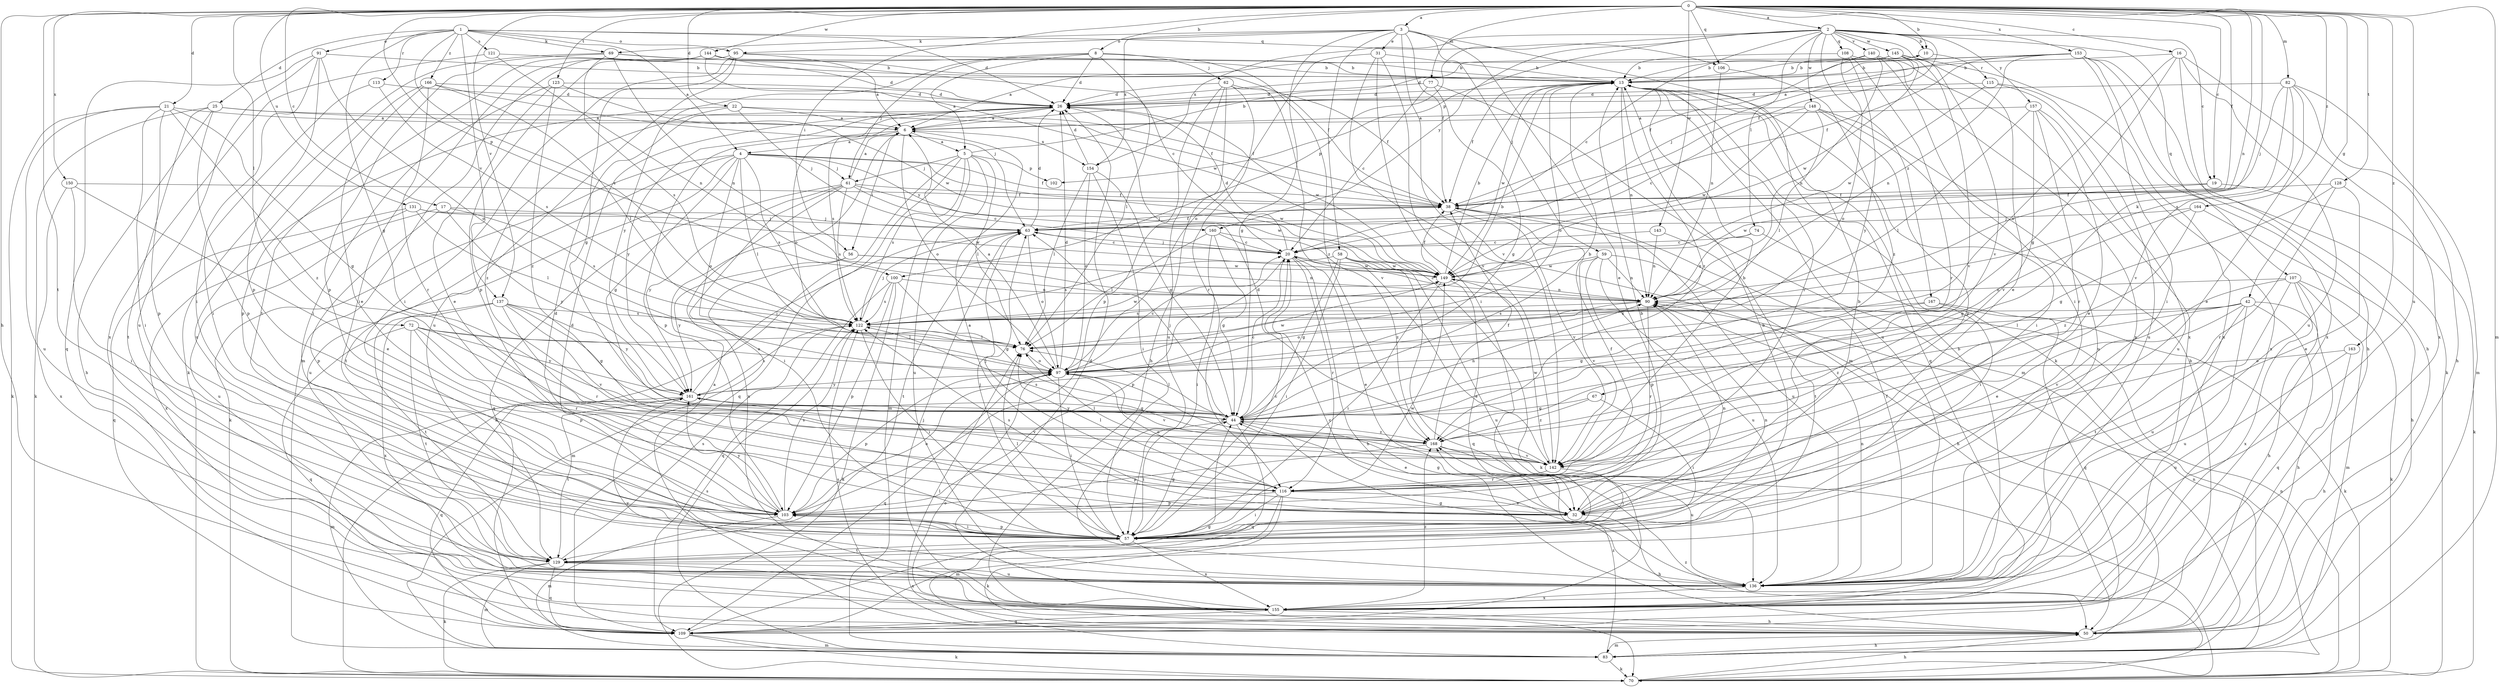 strict digraph  {
0;
1;
2;
3;
4;
5;
6;
8;
10;
13;
16;
17;
19;
20;
21;
22;
25;
26;
31;
32;
38;
42;
44;
50;
56;
57;
58;
59;
61;
62;
63;
67;
69;
70;
72;
74;
76;
77;
82;
83;
90;
91;
95;
97;
100;
102;
103;
106;
107;
108;
109;
113;
115;
116;
121;
122;
123;
128;
129;
131;
136;
137;
140;
142;
143;
144;
145;
148;
149;
150;
153;
154;
155;
157;
160;
161;
163;
164;
166;
167;
168;
0 -> 2  [label=a];
0 -> 3  [label=a];
0 -> 8  [label=b];
0 -> 10  [label=b];
0 -> 16  [label=c];
0 -> 17  [label=c];
0 -> 19  [label=c];
0 -> 21  [label=d];
0 -> 22  [label=d];
0 -> 38  [label=f];
0 -> 42  [label=g];
0 -> 50  [label=h];
0 -> 56  [label=i];
0 -> 67  [label=k];
0 -> 72  [label=l];
0 -> 77  [label=m];
0 -> 82  [label=m];
0 -> 83  [label=m];
0 -> 90  [label=n];
0 -> 100  [label=p];
0 -> 106  [label=q];
0 -> 123  [label=t];
0 -> 128  [label=t];
0 -> 129  [label=t];
0 -> 131  [label=u];
0 -> 136  [label=u];
0 -> 137  [label=v];
0 -> 143  [label=w];
0 -> 144  [label=w];
0 -> 150  [label=x];
0 -> 153  [label=x];
0 -> 163  [label=z];
0 -> 164  [label=z];
1 -> 4  [label=a];
1 -> 25  [label=d];
1 -> 26  [label=d];
1 -> 44  [label=g];
1 -> 69  [label=k];
1 -> 91  [label=o];
1 -> 95  [label=o];
1 -> 106  [label=q];
1 -> 113  [label=r];
1 -> 121  [label=s];
1 -> 122  [label=s];
1 -> 137  [label=v];
1 -> 166  [label=z];
2 -> 10  [label=b];
2 -> 19  [label=c];
2 -> 20  [label=c];
2 -> 38  [label=f];
2 -> 74  [label=l];
2 -> 100  [label=p];
2 -> 102  [label=p];
2 -> 107  [label=q];
2 -> 108  [label=q];
2 -> 140  [label=v];
2 -> 142  [label=v];
2 -> 145  [label=w];
2 -> 148  [label=w];
2 -> 154  [label=x];
2 -> 157  [label=y];
2 -> 160  [label=y];
2 -> 167  [label=z];
3 -> 31  [label=e];
3 -> 32  [label=e];
3 -> 38  [label=f];
3 -> 44  [label=g];
3 -> 58  [label=j];
3 -> 59  [label=j];
3 -> 69  [label=k];
3 -> 70  [label=k];
3 -> 95  [label=o];
3 -> 142  [label=v];
3 -> 154  [label=x];
4 -> 38  [label=f];
4 -> 44  [label=g];
4 -> 61  [label=j];
4 -> 70  [label=k];
4 -> 76  [label=l];
4 -> 97  [label=o];
4 -> 122  [label=s];
4 -> 129  [label=t];
4 -> 136  [label=u];
4 -> 149  [label=w];
4 -> 160  [label=y];
5 -> 10  [label=b];
5 -> 61  [label=j];
5 -> 70  [label=k];
5 -> 76  [label=l];
5 -> 83  [label=m];
5 -> 102  [label=p];
5 -> 109  [label=q];
5 -> 122  [label=s];
5 -> 136  [label=u];
6 -> 4  [label=a];
6 -> 5  [label=a];
6 -> 56  [label=i];
6 -> 97  [label=o];
6 -> 103  [label=p];
6 -> 154  [label=x];
8 -> 5  [label=a];
8 -> 26  [label=d];
8 -> 61  [label=j];
8 -> 62  [label=j];
8 -> 76  [label=l];
8 -> 161  [label=y];
8 -> 168  [label=z];
10 -> 13  [label=b];
10 -> 115  [label=r];
13 -> 26  [label=d];
13 -> 38  [label=f];
13 -> 90  [label=n];
13 -> 97  [label=o];
13 -> 109  [label=q];
13 -> 116  [label=r];
13 -> 136  [label=u];
13 -> 149  [label=w];
13 -> 168  [label=z];
16 -> 13  [label=b];
16 -> 44  [label=g];
16 -> 50  [label=h];
16 -> 97  [label=o];
16 -> 136  [label=u];
16 -> 155  [label=x];
17 -> 63  [label=j];
17 -> 103  [label=p];
17 -> 122  [label=s];
17 -> 136  [label=u];
17 -> 161  [label=y];
19 -> 38  [label=f];
19 -> 70  [label=k];
19 -> 149  [label=w];
20 -> 26  [label=d];
20 -> 32  [label=e];
20 -> 50  [label=h];
20 -> 63  [label=j];
20 -> 103  [label=p];
20 -> 116  [label=r];
20 -> 149  [label=w];
21 -> 6  [label=a];
21 -> 44  [label=g];
21 -> 57  [label=i];
21 -> 70  [label=k];
21 -> 103  [label=p];
21 -> 136  [label=u];
21 -> 168  [label=z];
22 -> 6  [label=a];
22 -> 38  [label=f];
22 -> 63  [label=j];
22 -> 103  [label=p];
22 -> 168  [label=z];
25 -> 6  [label=a];
25 -> 38  [label=f];
25 -> 50  [label=h];
25 -> 70  [label=k];
25 -> 103  [label=p];
25 -> 129  [label=t];
26 -> 6  [label=a];
26 -> 97  [label=o];
26 -> 122  [label=s];
26 -> 149  [label=w];
26 -> 161  [label=y];
31 -> 13  [label=b];
31 -> 57  [label=i];
31 -> 83  [label=m];
31 -> 97  [label=o];
31 -> 142  [label=v];
32 -> 6  [label=a];
32 -> 13  [label=b];
32 -> 44  [label=g];
32 -> 50  [label=h];
32 -> 90  [label=n];
32 -> 122  [label=s];
38 -> 63  [label=j];
38 -> 136  [label=u];
38 -> 142  [label=v];
42 -> 50  [label=h];
42 -> 76  [label=l];
42 -> 109  [label=q];
42 -> 122  [label=s];
42 -> 129  [label=t];
42 -> 136  [label=u];
42 -> 142  [label=v];
42 -> 168  [label=z];
44 -> 13  [label=b];
44 -> 20  [label=c];
44 -> 32  [label=e];
44 -> 57  [label=i];
44 -> 63  [label=j];
44 -> 76  [label=l];
44 -> 90  [label=n];
44 -> 109  [label=q];
44 -> 161  [label=y];
44 -> 168  [label=z];
50 -> 6  [label=a];
50 -> 13  [label=b];
50 -> 76  [label=l];
50 -> 83  [label=m];
50 -> 97  [label=o];
50 -> 122  [label=s];
56 -> 83  [label=m];
56 -> 90  [label=n];
56 -> 149  [label=w];
56 -> 161  [label=y];
57 -> 13  [label=b];
57 -> 20  [label=c];
57 -> 26  [label=d];
57 -> 44  [label=g];
57 -> 63  [label=j];
57 -> 76  [label=l];
57 -> 90  [label=n];
57 -> 103  [label=p];
57 -> 129  [label=t];
57 -> 149  [label=w];
57 -> 155  [label=x];
58 -> 44  [label=g];
58 -> 57  [label=i];
58 -> 70  [label=k];
58 -> 109  [label=q];
58 -> 122  [label=s];
58 -> 136  [label=u];
58 -> 149  [label=w];
59 -> 50  [label=h];
59 -> 90  [label=n];
59 -> 103  [label=p];
59 -> 136  [label=u];
59 -> 142  [label=v];
59 -> 149  [label=w];
61 -> 6  [label=a];
61 -> 20  [label=c];
61 -> 38  [label=f];
61 -> 57  [label=i];
61 -> 109  [label=q];
61 -> 122  [label=s];
61 -> 149  [label=w];
61 -> 155  [label=x];
61 -> 161  [label=y];
62 -> 26  [label=d];
62 -> 38  [label=f];
62 -> 50  [label=h];
62 -> 103  [label=p];
62 -> 116  [label=r];
62 -> 136  [label=u];
62 -> 142  [label=v];
63 -> 20  [label=c];
63 -> 26  [label=d];
63 -> 38  [label=f];
63 -> 97  [label=o];
63 -> 129  [label=t];
67 -> 44  [label=g];
67 -> 57  [label=i];
67 -> 168  [label=z];
69 -> 13  [label=b];
69 -> 38  [label=f];
69 -> 70  [label=k];
69 -> 90  [label=n];
69 -> 103  [label=p];
69 -> 122  [label=s];
70 -> 50  [label=h];
70 -> 90  [label=n];
70 -> 168  [label=z];
72 -> 76  [label=l];
72 -> 97  [label=o];
72 -> 103  [label=p];
72 -> 109  [label=q];
72 -> 116  [label=r];
72 -> 129  [label=t];
72 -> 161  [label=y];
74 -> 20  [label=c];
74 -> 57  [label=i];
74 -> 90  [label=n];
76 -> 97  [label=o];
77 -> 20  [label=c];
77 -> 26  [label=d];
77 -> 44  [label=g];
77 -> 83  [label=m];
82 -> 26  [label=d];
82 -> 32  [label=e];
82 -> 50  [label=h];
82 -> 63  [label=j];
82 -> 83  [label=m];
82 -> 122  [label=s];
82 -> 142  [label=v];
83 -> 50  [label=h];
83 -> 70  [label=k];
83 -> 90  [label=n];
83 -> 122  [label=s];
83 -> 168  [label=z];
90 -> 20  [label=c];
90 -> 97  [label=o];
90 -> 116  [label=r];
90 -> 122  [label=s];
91 -> 13  [label=b];
91 -> 57  [label=i];
91 -> 97  [label=o];
91 -> 103  [label=p];
91 -> 109  [label=q];
91 -> 136  [label=u];
95 -> 6  [label=a];
95 -> 13  [label=b];
95 -> 44  [label=g];
95 -> 57  [label=i];
95 -> 103  [label=p];
95 -> 136  [label=u];
97 -> 6  [label=a];
97 -> 20  [label=c];
97 -> 26  [label=d];
97 -> 57  [label=i];
97 -> 103  [label=p];
97 -> 109  [label=q];
97 -> 142  [label=v];
97 -> 149  [label=w];
97 -> 161  [label=y];
100 -> 44  [label=g];
100 -> 70  [label=k];
100 -> 90  [label=n];
100 -> 103  [label=p];
100 -> 109  [label=q];
100 -> 122  [label=s];
103 -> 26  [label=d];
103 -> 57  [label=i];
103 -> 83  [label=m];
103 -> 97  [label=o];
103 -> 122  [label=s];
103 -> 161  [label=y];
106 -> 90  [label=n];
106 -> 168  [label=z];
107 -> 32  [label=e];
107 -> 50  [label=h];
107 -> 70  [label=k];
107 -> 83  [label=m];
107 -> 90  [label=n];
107 -> 136  [label=u];
107 -> 155  [label=x];
108 -> 13  [label=b];
108 -> 97  [label=o];
108 -> 116  [label=r];
108 -> 155  [label=x];
108 -> 161  [label=y];
109 -> 44  [label=g];
109 -> 70  [label=k];
109 -> 83  [label=m];
113 -> 26  [label=d];
113 -> 57  [label=i];
113 -> 122  [label=s];
115 -> 26  [label=d];
115 -> 136  [label=u];
115 -> 149  [label=w];
115 -> 155  [label=x];
116 -> 32  [label=e];
116 -> 38  [label=f];
116 -> 57  [label=i];
116 -> 63  [label=j];
116 -> 70  [label=k];
116 -> 76  [label=l];
116 -> 83  [label=m];
116 -> 97  [label=o];
116 -> 103  [label=p];
121 -> 13  [label=b];
121 -> 90  [label=n];
121 -> 155  [label=x];
122 -> 13  [label=b];
122 -> 57  [label=i];
122 -> 63  [label=j];
122 -> 76  [label=l];
122 -> 149  [label=w];
123 -> 26  [label=d];
123 -> 32  [label=e];
123 -> 57  [label=i];
123 -> 149  [label=w];
123 -> 168  [label=z];
128 -> 32  [label=e];
128 -> 38  [label=f];
128 -> 44  [label=g];
128 -> 116  [label=r];
129 -> 13  [label=b];
129 -> 70  [label=k];
129 -> 83  [label=m];
129 -> 109  [label=q];
129 -> 122  [label=s];
129 -> 136  [label=u];
129 -> 155  [label=x];
131 -> 63  [label=j];
131 -> 76  [label=l];
131 -> 109  [label=q];
131 -> 149  [label=w];
131 -> 155  [label=x];
136 -> 20  [label=c];
136 -> 38  [label=f];
136 -> 44  [label=g];
136 -> 90  [label=n];
136 -> 155  [label=x];
137 -> 44  [label=g];
137 -> 116  [label=r];
137 -> 122  [label=s];
137 -> 129  [label=t];
137 -> 142  [label=v];
137 -> 155  [label=x];
137 -> 161  [label=y];
140 -> 13  [label=b];
140 -> 38  [label=f];
140 -> 57  [label=i];
140 -> 90  [label=n];
140 -> 155  [label=x];
142 -> 13  [label=b];
142 -> 26  [label=d];
142 -> 57  [label=i];
142 -> 76  [label=l];
142 -> 97  [label=o];
142 -> 116  [label=r];
142 -> 149  [label=w];
143 -> 20  [label=c];
143 -> 90  [label=n];
143 -> 129  [label=t];
144 -> 13  [label=b];
144 -> 20  [label=c];
144 -> 26  [label=d];
144 -> 57  [label=i];
144 -> 83  [label=m];
144 -> 129  [label=t];
144 -> 149  [label=w];
145 -> 6  [label=a];
145 -> 13  [label=b];
145 -> 32  [label=e];
145 -> 63  [label=j];
145 -> 142  [label=v];
145 -> 149  [label=w];
145 -> 155  [label=x];
148 -> 6  [label=a];
148 -> 20  [label=c];
148 -> 57  [label=i];
148 -> 76  [label=l];
148 -> 103  [label=p];
148 -> 136  [label=u];
148 -> 149  [label=w];
149 -> 13  [label=b];
149 -> 32  [label=e];
149 -> 38  [label=f];
149 -> 57  [label=i];
149 -> 90  [label=n];
150 -> 32  [label=e];
150 -> 38  [label=f];
150 -> 57  [label=i];
150 -> 155  [label=x];
153 -> 6  [label=a];
153 -> 13  [label=b];
153 -> 26  [label=d];
153 -> 38  [label=f];
153 -> 50  [label=h];
153 -> 57  [label=i];
153 -> 70  [label=k];
153 -> 90  [label=n];
153 -> 155  [label=x];
154 -> 26  [label=d];
154 -> 44  [label=g];
154 -> 57  [label=i];
154 -> 76  [label=l];
154 -> 97  [label=o];
155 -> 13  [label=b];
155 -> 26  [label=d];
155 -> 50  [label=h];
155 -> 63  [label=j];
155 -> 109  [label=q];
155 -> 161  [label=y];
155 -> 168  [label=z];
157 -> 6  [label=a];
157 -> 32  [label=e];
157 -> 76  [label=l];
157 -> 116  [label=r];
157 -> 136  [label=u];
157 -> 142  [label=v];
160 -> 20  [label=c];
160 -> 44  [label=g];
160 -> 57  [label=i];
160 -> 76  [label=l];
160 -> 168  [label=z];
161 -> 44  [label=g];
161 -> 63  [label=j];
161 -> 83  [label=m];
161 -> 109  [label=q];
161 -> 122  [label=s];
161 -> 129  [label=t];
161 -> 142  [label=v];
163 -> 50  [label=h];
163 -> 97  [label=o];
163 -> 136  [label=u];
164 -> 44  [label=g];
164 -> 50  [label=h];
164 -> 63  [label=j];
164 -> 168  [label=z];
166 -> 26  [label=d];
166 -> 32  [label=e];
166 -> 63  [label=j];
166 -> 76  [label=l];
166 -> 116  [label=r];
166 -> 136  [label=u];
167 -> 44  [label=g];
167 -> 70  [label=k];
167 -> 109  [label=q];
167 -> 122  [label=s];
168 -> 38  [label=f];
168 -> 103  [label=p];
168 -> 122  [label=s];
168 -> 136  [label=u];
168 -> 142  [label=v];
}
